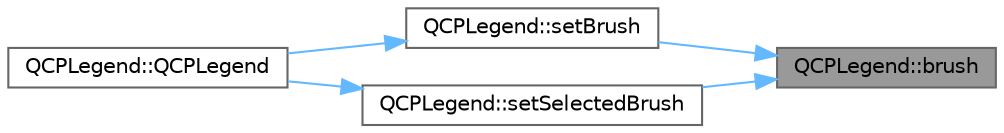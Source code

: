 digraph "QCPLegend::brush"
{
 // LATEX_PDF_SIZE
  bgcolor="transparent";
  edge [fontname=Helvetica,fontsize=10,labelfontname=Helvetica,labelfontsize=10];
  node [fontname=Helvetica,fontsize=10,shape=box,height=0.2,width=0.4];
  rankdir="RL";
  Node1 [label="QCPLegend::brush",height=0.2,width=0.4,color="gray40", fillcolor="grey60", style="filled", fontcolor="black",tooltip=" "];
  Node1 -> Node2 [dir="back",color="steelblue1",style="solid"];
  Node2 [label="QCPLegend::setBrush",height=0.2,width=0.4,color="grey40", fillcolor="white", style="filled",URL="$class_q_c_p_legend.html#a497bbcd38baa3598c08e2b3f48103f23",tooltip=" "];
  Node2 -> Node3 [dir="back",color="steelblue1",style="solid"];
  Node3 [label="QCPLegend::QCPLegend",height=0.2,width=0.4,color="grey40", fillcolor="white", style="filled",URL="$class_q_c_p_legend.html#a0001a456989bd07ea378883651fabd72",tooltip=" "];
  Node1 -> Node4 [dir="back",color="steelblue1",style="solid"];
  Node4 [label="QCPLegend::setSelectedBrush",height=0.2,width=0.4,color="grey40", fillcolor="white", style="filled",URL="$class_q_c_p_legend.html#a875227f3219c9799464631dec5e8f1bd",tooltip=" "];
  Node4 -> Node3 [dir="back",color="steelblue1",style="solid"];
}
